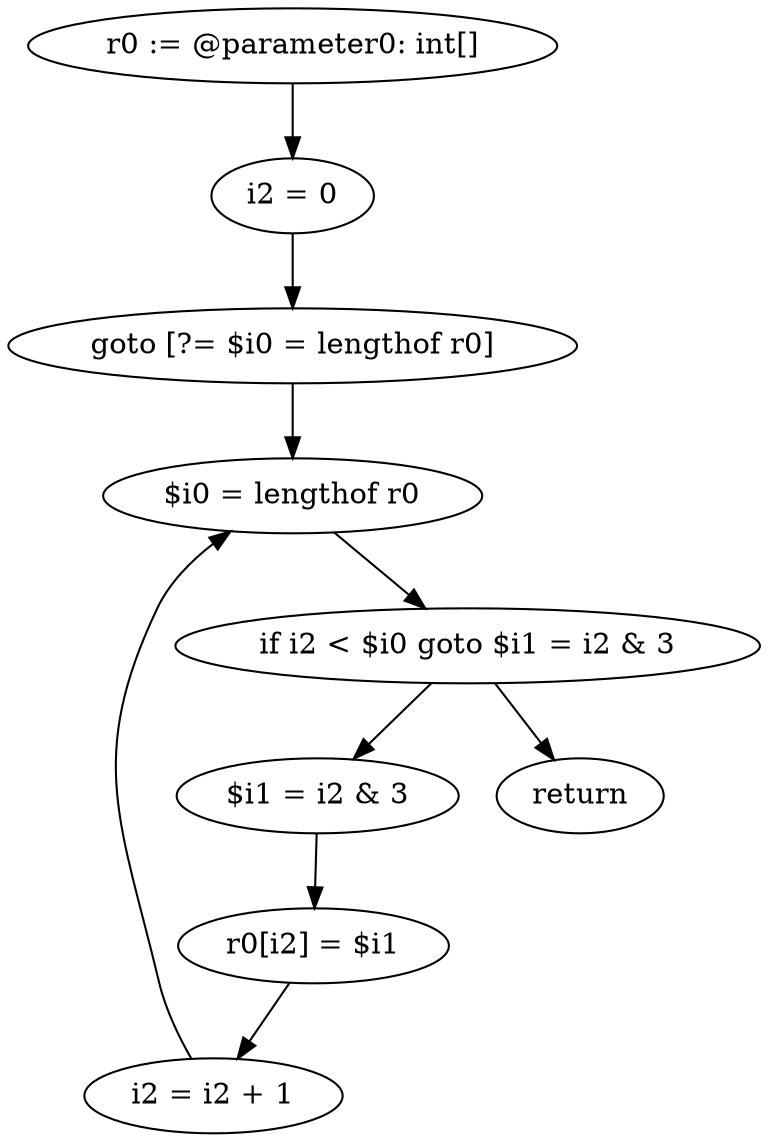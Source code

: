 digraph "unitGraph" {
    "r0 := @parameter0: int[]"
    "i2 = 0"
    "goto [?= $i0 = lengthof r0]"
    "$i1 = i2 & 3"
    "r0[i2] = $i1"
    "i2 = i2 + 1"
    "$i0 = lengthof r0"
    "if i2 < $i0 goto $i1 = i2 & 3"
    "return"
    "r0 := @parameter0: int[]"->"i2 = 0";
    "i2 = 0"->"goto [?= $i0 = lengthof r0]";
    "goto [?= $i0 = lengthof r0]"->"$i0 = lengthof r0";
    "$i1 = i2 & 3"->"r0[i2] = $i1";
    "r0[i2] = $i1"->"i2 = i2 + 1";
    "i2 = i2 + 1"->"$i0 = lengthof r0";
    "$i0 = lengthof r0"->"if i2 < $i0 goto $i1 = i2 & 3";
    "if i2 < $i0 goto $i1 = i2 & 3"->"return";
    "if i2 < $i0 goto $i1 = i2 & 3"->"$i1 = i2 & 3";
}
